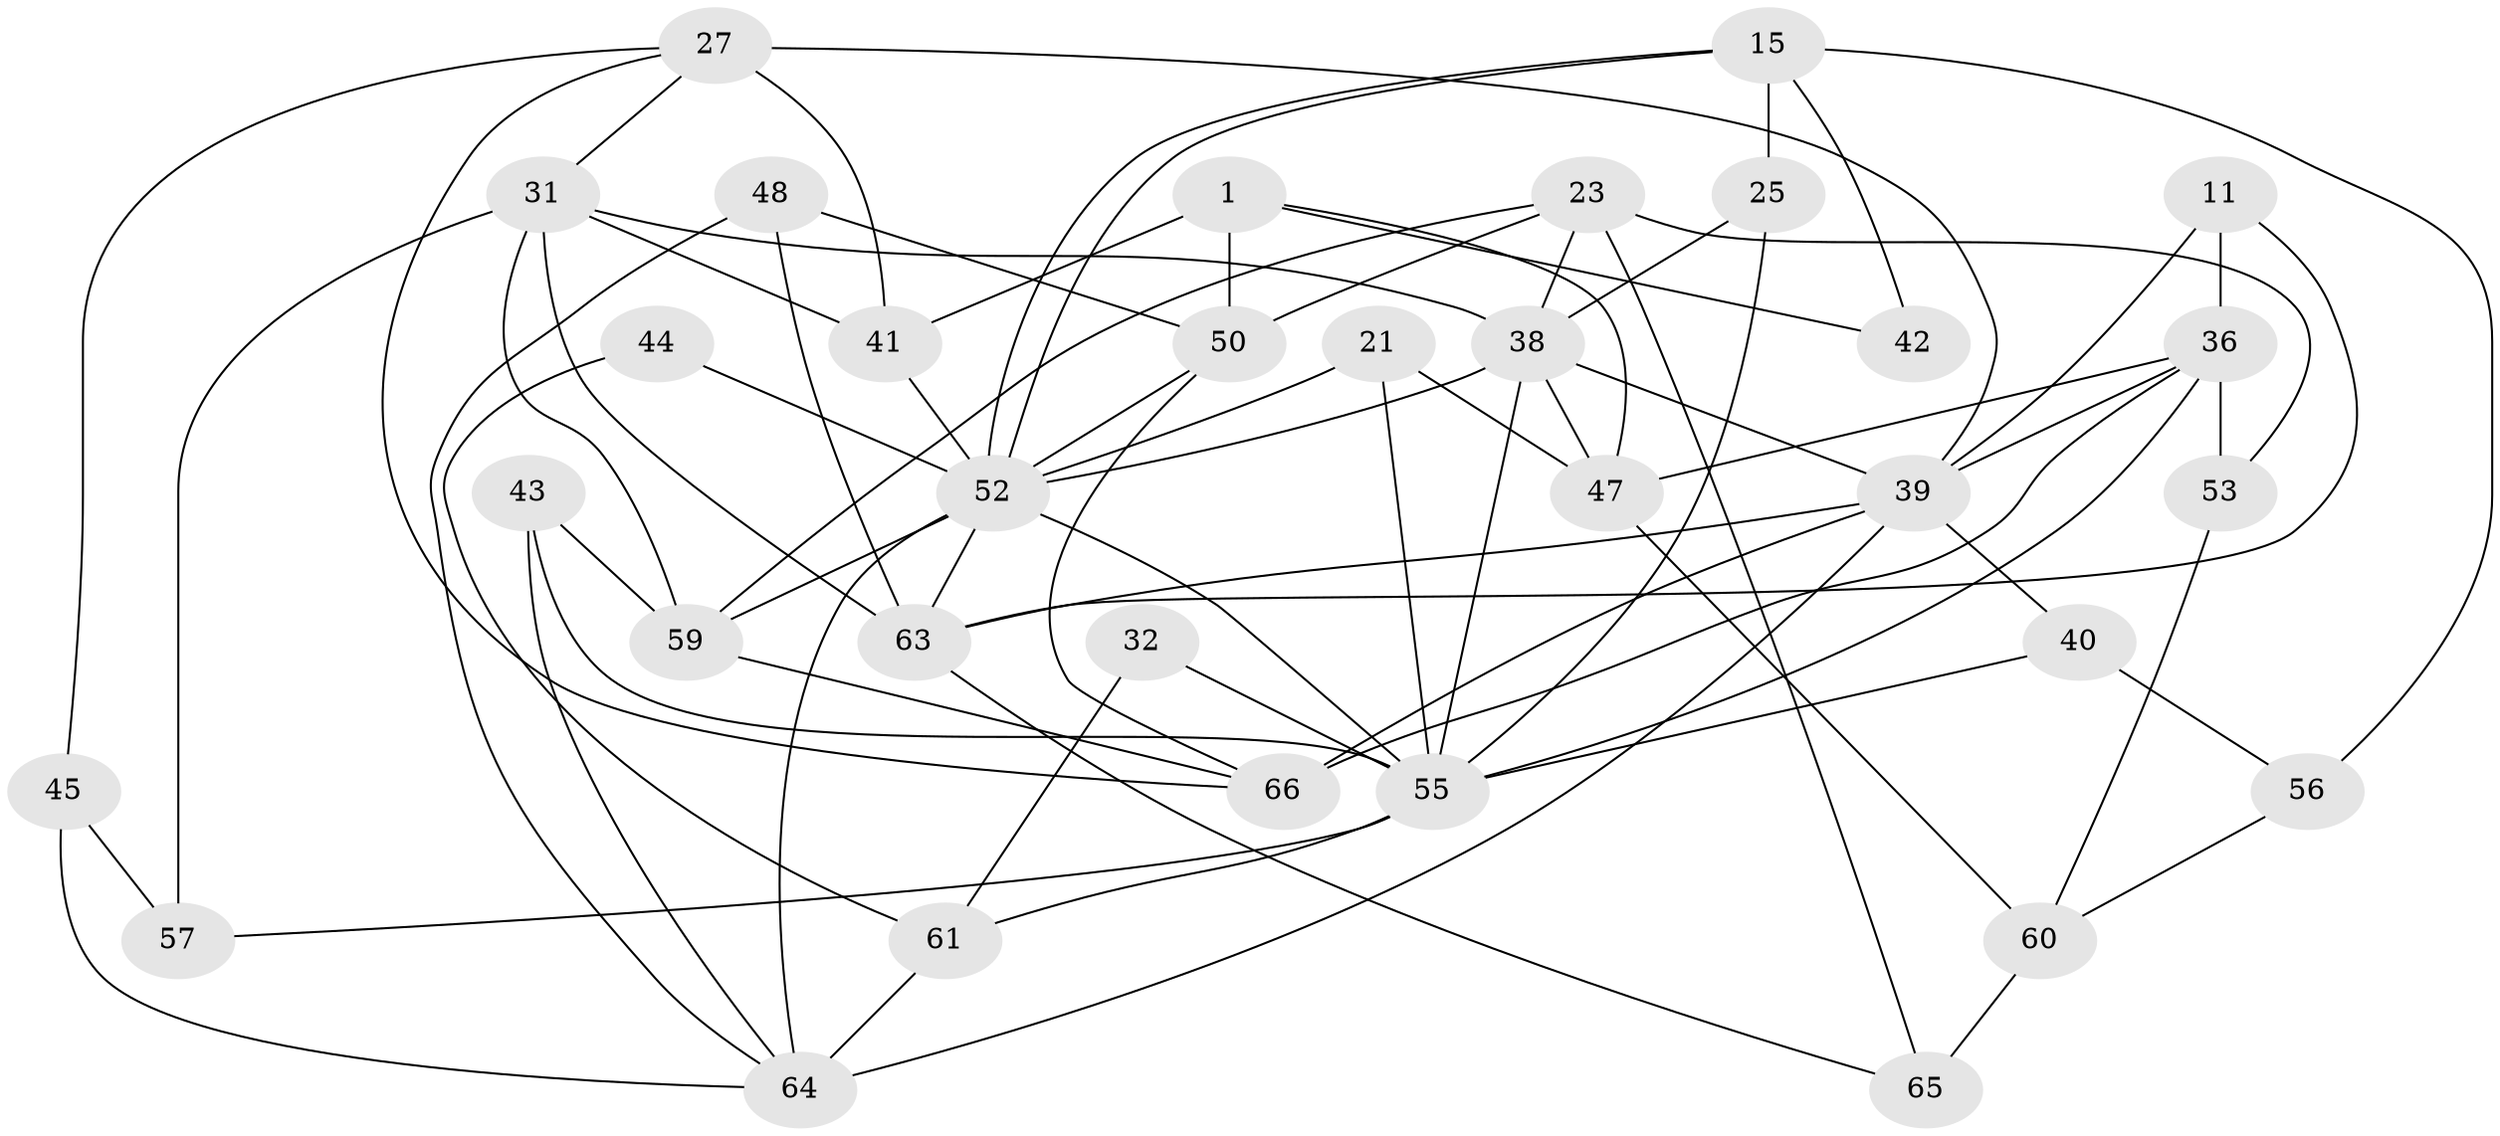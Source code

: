 // original degree distribution, {5: 0.25757575757575757, 4: 0.16666666666666666, 2: 0.07575757575757576, 3: 0.3939393939393939, 6: 0.06060606060606061, 7: 0.015151515151515152, 8: 0.030303030303030304}
// Generated by graph-tools (version 1.1) at 2025/49/03/09/25 04:49:35]
// undirected, 33 vertices, 75 edges
graph export_dot {
graph [start="1"]
  node [color=gray90,style=filled];
  1;
  11;
  15;
  21 [super="+10"];
  23;
  25 [super="+19"];
  27 [super="+16"];
  31 [super="+5+2"];
  32;
  36 [super="+28"];
  38 [super="+9+26"];
  39 [super="+13+22"];
  40;
  41 [super="+33"];
  42;
  43 [super="+24"];
  44;
  45;
  47;
  48;
  50 [super="+8"];
  52 [super="+34"];
  53;
  55 [super="+49+54"];
  56;
  57 [super="+51"];
  59;
  60 [super="+46"];
  61 [super="+30"];
  63 [super="+62"];
  64 [super="+4+58"];
  65 [super="+17"];
  66 [super="+35"];
  1 -- 47;
  1 -- 41 [weight=2];
  1 -- 42;
  1 -- 50;
  11 -- 36 [weight=2];
  11 -- 63;
  11 -- 39;
  15 -- 25 [weight=2];
  15 -- 52;
  15 -- 52;
  15 -- 42;
  15 -- 56;
  21 -- 47 [weight=2];
  21 -- 55;
  21 -- 52;
  23 -- 53;
  23 -- 59;
  23 -- 38;
  23 -- 50;
  23 -- 65 [weight=2];
  25 -- 55;
  25 -- 38;
  27 -- 45;
  27 -- 66;
  27 -- 41;
  27 -- 31;
  27 -- 39 [weight=2];
  31 -- 63;
  31 -- 41;
  31 -- 59;
  31 -- 57 [weight=2];
  31 -- 38;
  32 -- 55 [weight=2];
  32 -- 61 [weight=2];
  36 -- 47 [weight=2];
  36 -- 53;
  36 -- 66;
  36 -- 39;
  36 -- 55;
  38 -- 52 [weight=2];
  38 -- 55 [weight=2];
  38 -- 47;
  38 -- 39 [weight=2];
  39 -- 40;
  39 -- 64;
  39 -- 63;
  39 -- 66;
  40 -- 56;
  40 -- 55 [weight=2];
  41 -- 52 [weight=2];
  43 -- 55 [weight=2];
  43 -- 64;
  43 -- 59;
  44 -- 61;
  44 -- 52;
  45 -- 64;
  45 -- 57;
  47 -- 60 [weight=2];
  48 -- 50;
  48 -- 63;
  48 -- 64;
  50 -- 52;
  50 -- 66;
  52 -- 59;
  52 -- 64 [weight=2];
  52 -- 55;
  52 -- 63 [weight=2];
  53 -- 60;
  55 -- 57;
  55 -- 61;
  56 -- 60;
  59 -- 66;
  60 -- 65;
  61 -- 64 [weight=2];
  63 -- 65 [weight=2];
}
